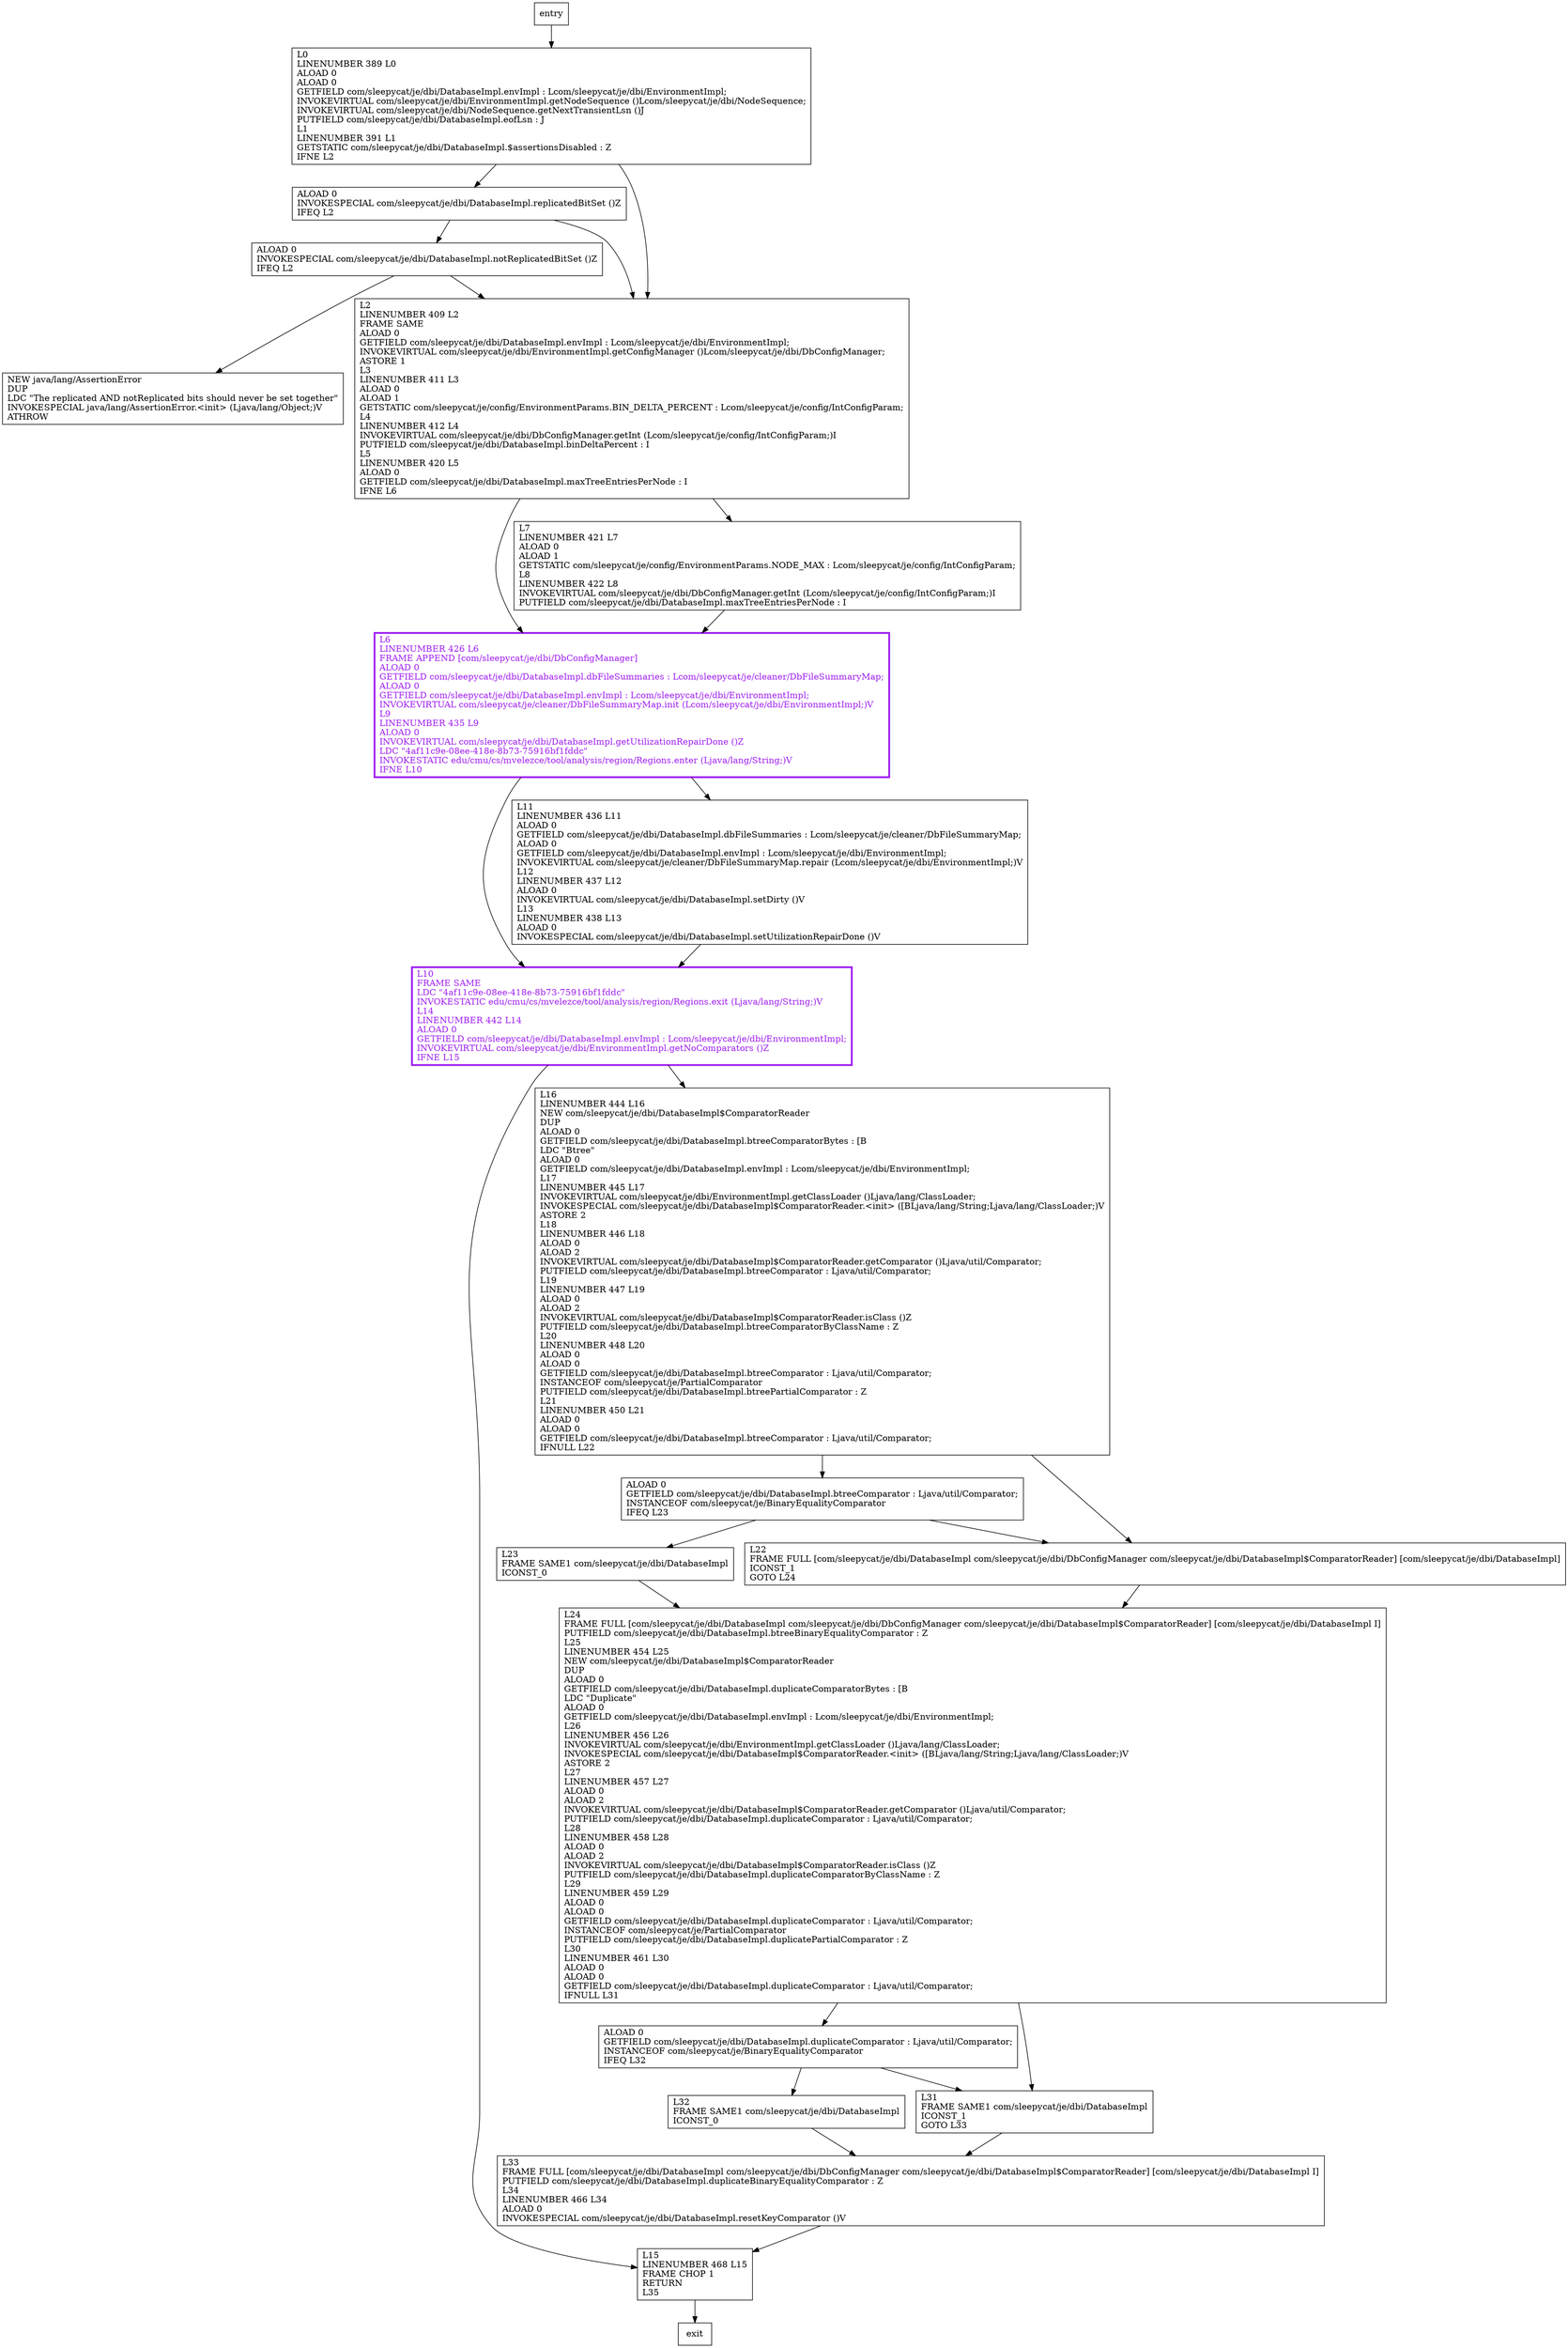 digraph initWithEnvironment {
node [shape=record];
2054914625 [label="L31\lFRAME SAME1 com/sleepycat/je/dbi/DatabaseImpl\lICONST_1\lGOTO L33\l"];
1188455059 [label="NEW java/lang/AssertionError\lDUP\lLDC \"The replicated AND notReplicated bits should never be set  together\"\lINVOKESPECIAL java/lang/AssertionError.\<init\> (Ljava/lang/Object;)V\lATHROW\l"];
205652193 [label="L6\lLINENUMBER 426 L6\lFRAME APPEND [com/sleepycat/je/dbi/DbConfigManager]\lALOAD 0\lGETFIELD com/sleepycat/je/dbi/DatabaseImpl.dbFileSummaries : Lcom/sleepycat/je/cleaner/DbFileSummaryMap;\lALOAD 0\lGETFIELD com/sleepycat/je/dbi/DatabaseImpl.envImpl : Lcom/sleepycat/je/dbi/EnvironmentImpl;\lINVOKEVIRTUAL com/sleepycat/je/cleaner/DbFileSummaryMap.init (Lcom/sleepycat/je/dbi/EnvironmentImpl;)V\lL9\lLINENUMBER 435 L9\lALOAD 0\lINVOKEVIRTUAL com/sleepycat/je/dbi/DatabaseImpl.getUtilizationRepairDone ()Z\lLDC \"4af11c9e-08ee-418e-8b73-75916bf1fddc\"\lINVOKESTATIC edu/cmu/cs/mvelezce/tool/analysis/region/Regions.enter (Ljava/lang/String;)V\lIFNE L10\l"];
1980011497 [label="ALOAD 0\lINVOKESPECIAL com/sleepycat/je/dbi/DatabaseImpl.replicatedBitSet ()Z\lIFEQ L2\l"];
713093016 [label="L24\lFRAME FULL [com/sleepycat/je/dbi/DatabaseImpl com/sleepycat/je/dbi/DbConfigManager com/sleepycat/je/dbi/DatabaseImpl$ComparatorReader] [com/sleepycat/je/dbi/DatabaseImpl I]\lPUTFIELD com/sleepycat/je/dbi/DatabaseImpl.btreeBinaryEqualityComparator : Z\lL25\lLINENUMBER 454 L25\lNEW com/sleepycat/je/dbi/DatabaseImpl$ComparatorReader\lDUP\lALOAD 0\lGETFIELD com/sleepycat/je/dbi/DatabaseImpl.duplicateComparatorBytes : [B\lLDC \"Duplicate\"\lALOAD 0\lGETFIELD com/sleepycat/je/dbi/DatabaseImpl.envImpl : Lcom/sleepycat/je/dbi/EnvironmentImpl;\lL26\lLINENUMBER 456 L26\lINVOKEVIRTUAL com/sleepycat/je/dbi/EnvironmentImpl.getClassLoader ()Ljava/lang/ClassLoader;\lINVOKESPECIAL com/sleepycat/je/dbi/DatabaseImpl$ComparatorReader.\<init\> ([BLjava/lang/String;Ljava/lang/ClassLoader;)V\lASTORE 2\lL27\lLINENUMBER 457 L27\lALOAD 0\lALOAD 2\lINVOKEVIRTUAL com/sleepycat/je/dbi/DatabaseImpl$ComparatorReader.getComparator ()Ljava/util/Comparator;\lPUTFIELD com/sleepycat/je/dbi/DatabaseImpl.duplicateComparator : Ljava/util/Comparator;\lL28\lLINENUMBER 458 L28\lALOAD 0\lALOAD 2\lINVOKEVIRTUAL com/sleepycat/je/dbi/DatabaseImpl$ComparatorReader.isClass ()Z\lPUTFIELD com/sleepycat/je/dbi/DatabaseImpl.duplicateComparatorByClassName : Z\lL29\lLINENUMBER 459 L29\lALOAD 0\lALOAD 0\lGETFIELD com/sleepycat/je/dbi/DatabaseImpl.duplicateComparator : Ljava/util/Comparator;\lINSTANCEOF com/sleepycat/je/PartialComparator\lPUTFIELD com/sleepycat/je/dbi/DatabaseImpl.duplicatePartialComparator : Z\lL30\lLINENUMBER 461 L30\lALOAD 0\lALOAD 0\lGETFIELD com/sleepycat/je/dbi/DatabaseImpl.duplicateComparator : Ljava/util/Comparator;\lIFNULL L31\l"];
748260873 [label="L15\lLINENUMBER 468 L15\lFRAME CHOP 1\lRETURN\lL35\l"];
1398348524 [label="L32\lFRAME SAME1 com/sleepycat/je/dbi/DatabaseImpl\lICONST_0\l"];
1038034270 [label="L0\lLINENUMBER 389 L0\lALOAD 0\lALOAD 0\lGETFIELD com/sleepycat/je/dbi/DatabaseImpl.envImpl : Lcom/sleepycat/je/dbi/EnvironmentImpl;\lINVOKEVIRTUAL com/sleepycat/je/dbi/EnvironmentImpl.getNodeSequence ()Lcom/sleepycat/je/dbi/NodeSequence;\lINVOKEVIRTUAL com/sleepycat/je/dbi/NodeSequence.getNextTransientLsn ()J\lPUTFIELD com/sleepycat/je/dbi/DatabaseImpl.eofLsn : J\lL1\lLINENUMBER 391 L1\lGETSTATIC com/sleepycat/je/dbi/DatabaseImpl.$assertionsDisabled : Z\lIFNE L2\l"];
1252675060 [label="L2\lLINENUMBER 409 L2\lFRAME SAME\lALOAD 0\lGETFIELD com/sleepycat/je/dbi/DatabaseImpl.envImpl : Lcom/sleepycat/je/dbi/EnvironmentImpl;\lINVOKEVIRTUAL com/sleepycat/je/dbi/EnvironmentImpl.getConfigManager ()Lcom/sleepycat/je/dbi/DbConfigManager;\lASTORE 1\lL3\lLINENUMBER 411 L3\lALOAD 0\lALOAD 1\lGETSTATIC com/sleepycat/je/config/EnvironmentParams.BIN_DELTA_PERCENT : Lcom/sleepycat/je/config/IntConfigParam;\lL4\lLINENUMBER 412 L4\lINVOKEVIRTUAL com/sleepycat/je/dbi/DbConfigManager.getInt (Lcom/sleepycat/je/config/IntConfigParam;)I\lPUTFIELD com/sleepycat/je/dbi/DatabaseImpl.binDeltaPercent : I\lL5\lLINENUMBER 420 L5\lALOAD 0\lGETFIELD com/sleepycat/je/dbi/DatabaseImpl.maxTreeEntriesPerNode : I\lIFNE L6\l"];
337590907 [label="L7\lLINENUMBER 421 L7\lALOAD 0\lALOAD 1\lGETSTATIC com/sleepycat/je/config/EnvironmentParams.NODE_MAX : Lcom/sleepycat/je/config/IntConfigParam;\lL8\lLINENUMBER 422 L8\lINVOKEVIRTUAL com/sleepycat/je/dbi/DbConfigManager.getInt (Lcom/sleepycat/je/config/IntConfigParam;)I\lPUTFIELD com/sleepycat/je/dbi/DatabaseImpl.maxTreeEntriesPerNode : I\l"];
817940083 [label="L16\lLINENUMBER 444 L16\lNEW com/sleepycat/je/dbi/DatabaseImpl$ComparatorReader\lDUP\lALOAD 0\lGETFIELD com/sleepycat/je/dbi/DatabaseImpl.btreeComparatorBytes : [B\lLDC \"Btree\"\lALOAD 0\lGETFIELD com/sleepycat/je/dbi/DatabaseImpl.envImpl : Lcom/sleepycat/je/dbi/EnvironmentImpl;\lL17\lLINENUMBER 445 L17\lINVOKEVIRTUAL com/sleepycat/je/dbi/EnvironmentImpl.getClassLoader ()Ljava/lang/ClassLoader;\lINVOKESPECIAL com/sleepycat/je/dbi/DatabaseImpl$ComparatorReader.\<init\> ([BLjava/lang/String;Ljava/lang/ClassLoader;)V\lASTORE 2\lL18\lLINENUMBER 446 L18\lALOAD 0\lALOAD 2\lINVOKEVIRTUAL com/sleepycat/je/dbi/DatabaseImpl$ComparatorReader.getComparator ()Ljava/util/Comparator;\lPUTFIELD com/sleepycat/je/dbi/DatabaseImpl.btreeComparator : Ljava/util/Comparator;\lL19\lLINENUMBER 447 L19\lALOAD 0\lALOAD 2\lINVOKEVIRTUAL com/sleepycat/je/dbi/DatabaseImpl$ComparatorReader.isClass ()Z\lPUTFIELD com/sleepycat/je/dbi/DatabaseImpl.btreeComparatorByClassName : Z\lL20\lLINENUMBER 448 L20\lALOAD 0\lALOAD 0\lGETFIELD com/sleepycat/je/dbi/DatabaseImpl.btreeComparator : Ljava/util/Comparator;\lINSTANCEOF com/sleepycat/je/PartialComparator\lPUTFIELD com/sleepycat/je/dbi/DatabaseImpl.btreePartialComparator : Z\lL21\lLINENUMBER 450 L21\lALOAD 0\lALOAD 0\lGETFIELD com/sleepycat/je/dbi/DatabaseImpl.btreeComparator : Ljava/util/Comparator;\lIFNULL L22\l"];
2085384571 [label="ALOAD 0\lGETFIELD com/sleepycat/je/dbi/DatabaseImpl.btreeComparator : Ljava/util/Comparator;\lINSTANCEOF com/sleepycat/je/BinaryEqualityComparator\lIFEQ L23\l"];
2025133002 [label="L22\lFRAME FULL [com/sleepycat/je/dbi/DatabaseImpl com/sleepycat/je/dbi/DbConfigManager com/sleepycat/je/dbi/DatabaseImpl$ComparatorReader] [com/sleepycat/je/dbi/DatabaseImpl]\lICONST_1\lGOTO L24\l"];
474300733 [label="L23\lFRAME SAME1 com/sleepycat/je/dbi/DatabaseImpl\lICONST_0\l"];
881825359 [label="L10\lFRAME SAME\lLDC \"4af11c9e-08ee-418e-8b73-75916bf1fddc\"\lINVOKESTATIC edu/cmu/cs/mvelezce/tool/analysis/region/Regions.exit (Ljava/lang/String;)V\lL14\lLINENUMBER 442 L14\lALOAD 0\lGETFIELD com/sleepycat/je/dbi/DatabaseImpl.envImpl : Lcom/sleepycat/je/dbi/EnvironmentImpl;\lINVOKEVIRTUAL com/sleepycat/je/dbi/EnvironmentImpl.getNoComparators ()Z\lIFNE L15\l"];
1696855004 [label="ALOAD 0\lGETFIELD com/sleepycat/je/dbi/DatabaseImpl.duplicateComparator : Ljava/util/Comparator;\lINSTANCEOF com/sleepycat/je/BinaryEqualityComparator\lIFEQ L32\l"];
2122892080 [label="L33\lFRAME FULL [com/sleepycat/je/dbi/DatabaseImpl com/sleepycat/je/dbi/DbConfigManager com/sleepycat/je/dbi/DatabaseImpl$ComparatorReader] [com/sleepycat/je/dbi/DatabaseImpl I]\lPUTFIELD com/sleepycat/je/dbi/DatabaseImpl.duplicateBinaryEqualityComparator : Z\lL34\lLINENUMBER 466 L34\lALOAD 0\lINVOKESPECIAL com/sleepycat/je/dbi/DatabaseImpl.resetKeyComparator ()V\l"];
48710212 [label="ALOAD 0\lINVOKESPECIAL com/sleepycat/je/dbi/DatabaseImpl.notReplicatedBitSet ()Z\lIFEQ L2\l"];
1094232247 [label="L11\lLINENUMBER 436 L11\lALOAD 0\lGETFIELD com/sleepycat/je/dbi/DatabaseImpl.dbFileSummaries : Lcom/sleepycat/je/cleaner/DbFileSummaryMap;\lALOAD 0\lGETFIELD com/sleepycat/je/dbi/DatabaseImpl.envImpl : Lcom/sleepycat/je/dbi/EnvironmentImpl;\lINVOKEVIRTUAL com/sleepycat/je/cleaner/DbFileSummaryMap.repair (Lcom/sleepycat/je/dbi/EnvironmentImpl;)V\lL12\lLINENUMBER 437 L12\lALOAD 0\lINVOKEVIRTUAL com/sleepycat/je/dbi/DatabaseImpl.setDirty ()V\lL13\lLINENUMBER 438 L13\lALOAD 0\lINVOKESPECIAL com/sleepycat/je/dbi/DatabaseImpl.setUtilizationRepairDone ()V\l"];
entry;
exit;
2054914625 -> 2122892080;
205652193 -> 881825359;
205652193 -> 1094232247;
1980011497 -> 1252675060;
1980011497 -> 48710212;
713093016 -> 2054914625;
713093016 -> 1696855004;
748260873 -> exit;
1398348524 -> 2122892080;
entry -> 1038034270;
1038034270 -> 1252675060;
1038034270 -> 1980011497;
1252675060 -> 337590907;
1252675060 -> 205652193;
337590907 -> 205652193;
817940083 -> 2085384571;
817940083 -> 2025133002;
2085384571 -> 2025133002;
2085384571 -> 474300733;
2025133002 -> 713093016;
474300733 -> 713093016;
881825359 -> 817940083;
881825359 -> 748260873;
1696855004 -> 2054914625;
1696855004 -> 1398348524;
2122892080 -> 748260873;
48710212 -> 1252675060;
48710212 -> 1188455059;
1094232247 -> 881825359;
205652193[fontcolor="purple", penwidth=3, color="purple"];
881825359[fontcolor="purple", penwidth=3, color="purple"];
}
